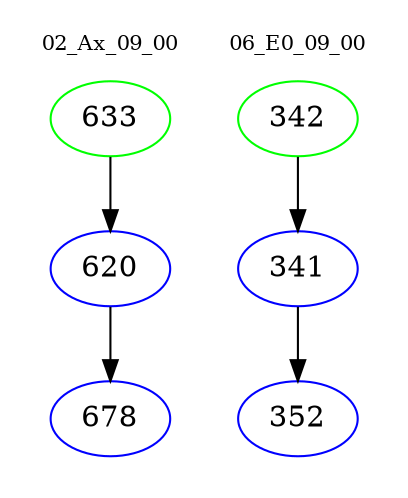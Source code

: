 digraph{
subgraph cluster_0 {
color = white
label = "02_Ax_09_00";
fontsize=10;
T0_633 [label="633", color="green"]
T0_633 -> T0_620 [color="black"]
T0_620 [label="620", color="blue"]
T0_620 -> T0_678 [color="black"]
T0_678 [label="678", color="blue"]
}
subgraph cluster_1 {
color = white
label = "06_E0_09_00";
fontsize=10;
T1_342 [label="342", color="green"]
T1_342 -> T1_341 [color="black"]
T1_341 [label="341", color="blue"]
T1_341 -> T1_352 [color="black"]
T1_352 [label="352", color="blue"]
}
}
